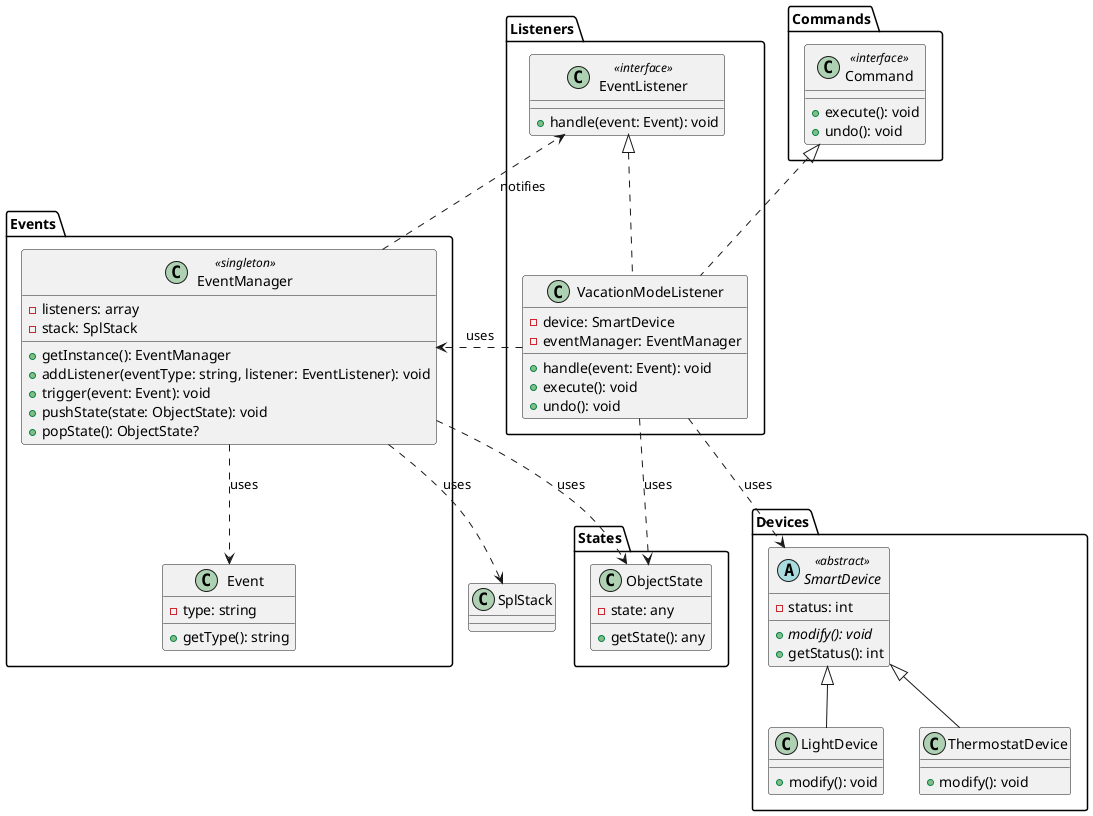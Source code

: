 @startuml SmartHome
!define RECTANGLE class

package "Commands" {
  RECTANGLE Command <<interface>> {
    +execute(): void
    +undo(): void
  }
}

package "Events" {
  RECTANGLE Event {
    -type: string
    +getType(): string
  }

  RECTANGLE EventManager <<singleton>> {
    -listeners: array
    -stack: SplStack
    +getInstance(): EventManager
    +addListener(eventType: string, listener: EventListener): void
    +trigger(event: Event): void
    +pushState(state: ObjectState): void
    +popState(): ObjectState?
  }
}

package "Listeners" {
  RECTANGLE EventListener  <<interface>> {
    +handle(event: Event): void
  }

  RECTANGLE VacationModeListener {
    -device: SmartDevice
    -eventManager: EventManager
    +handle(event: Event): void
    +execute(): void
    +undo(): void
  }
}

package "States" {
  RECTANGLE ObjectState {
    -state: any
    +getState(): any
  }
}

package "Devices" {
  abstract RECTANGLE SmartDevice <<abstract>> {
    -status: int
    {abstract} +modify(): void
    +getStatus(): int
  }

  RECTANGLE LightDevice {
    +modify(): void
  }

  RECTANGLE ThermostatDevice {
    +modify(): void
  }
}

SmartDevice <|-- LightDevice
SmartDevice <|-- ThermostatDevice
EventListener <|.. VacationModeListener
Command <|.. VacationModeListener

VacationModeListener ..> EventManager: uses
VacationModeListener ..> SmartDevice: uses
VacationModeListener ..> ObjectState: uses

EventManager ..> EventListener: notifies
EventManager ..> ObjectState: uses
EventManager ..> SplStack: uses
EventManager ..> Event: uses

@enduml

